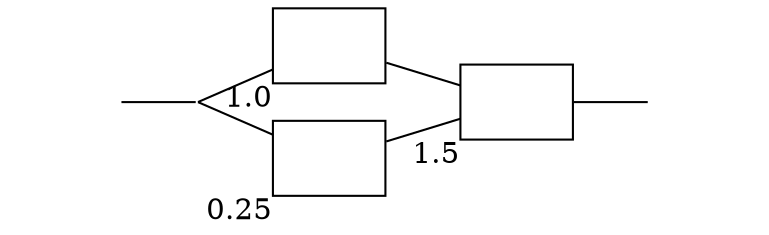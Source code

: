 digraph G {
    rankdir="LR"
    edge [dir=none]
    node [shape=Square]
    Start1 [label="", shape=point, width=0.01, height=0.01];

    Start -> Start1
    Start1 -> 1.0
    Start1 -> 0.25
    1.0 -> 1.5
    0.25 -> 1.5
    1.5 -> End

    Start [label="", shape=none]
    Start1 [label="", shape=none]
    1.0 [label="", xlabel=1.0]
    1.5 [label="", xlabel=1.5]
    0.25 [label="", xlabel=0.25]
    End [label="", shape=none]
}
